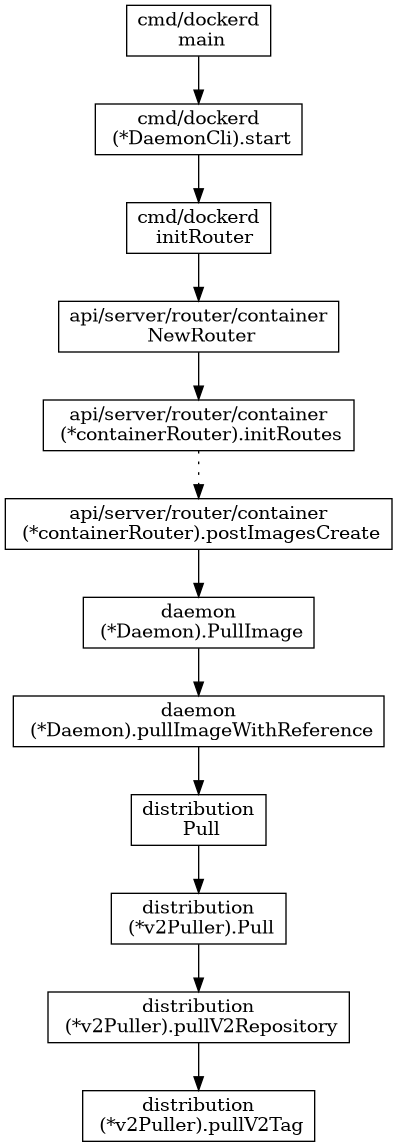 @startdot
digraph docker_pull {
  node [shape=box]
  node1 [label = "cmd/dockerd\n main"]
  node2 [label = "cmd/dockerd\n (*DaemonCli).start"]
  node3 [label = "cmd/dockerd\n  initRouter"]
  node4 [label = "api/server/router/container\n NewRouter"]
  node5 [label = "api/server/router/container\n (*containerRouter).initRoutes"]
  node6 [label = "api/server/router/container\n (*containerRouter).postImagesCreate"]
  node7 [label = "daemon\n (*Daemon).PullImage"]
  node8 [label = "daemon\n (*Daemon).pullImageWithReference"]
  node9 [label = "distribution\n Pull"]
  node10 [label = "distribution\n (*v2Puller).Pull"]
  node11 [label = "distribution\n (*v2Puller).pullV2Repository"]
  node12 [label = "distribution\n (*v2Puller).pullV2Tag"]



  node1 -> node2
  node2 -> node3 -> node4 -> node5 
  node5 -> node6 [style=dotted]
  node6 -> node7 -> node8 -> node9 -> node10 -> node11 -> node12
}
@enddot

''' TODO: how to store the images pulled